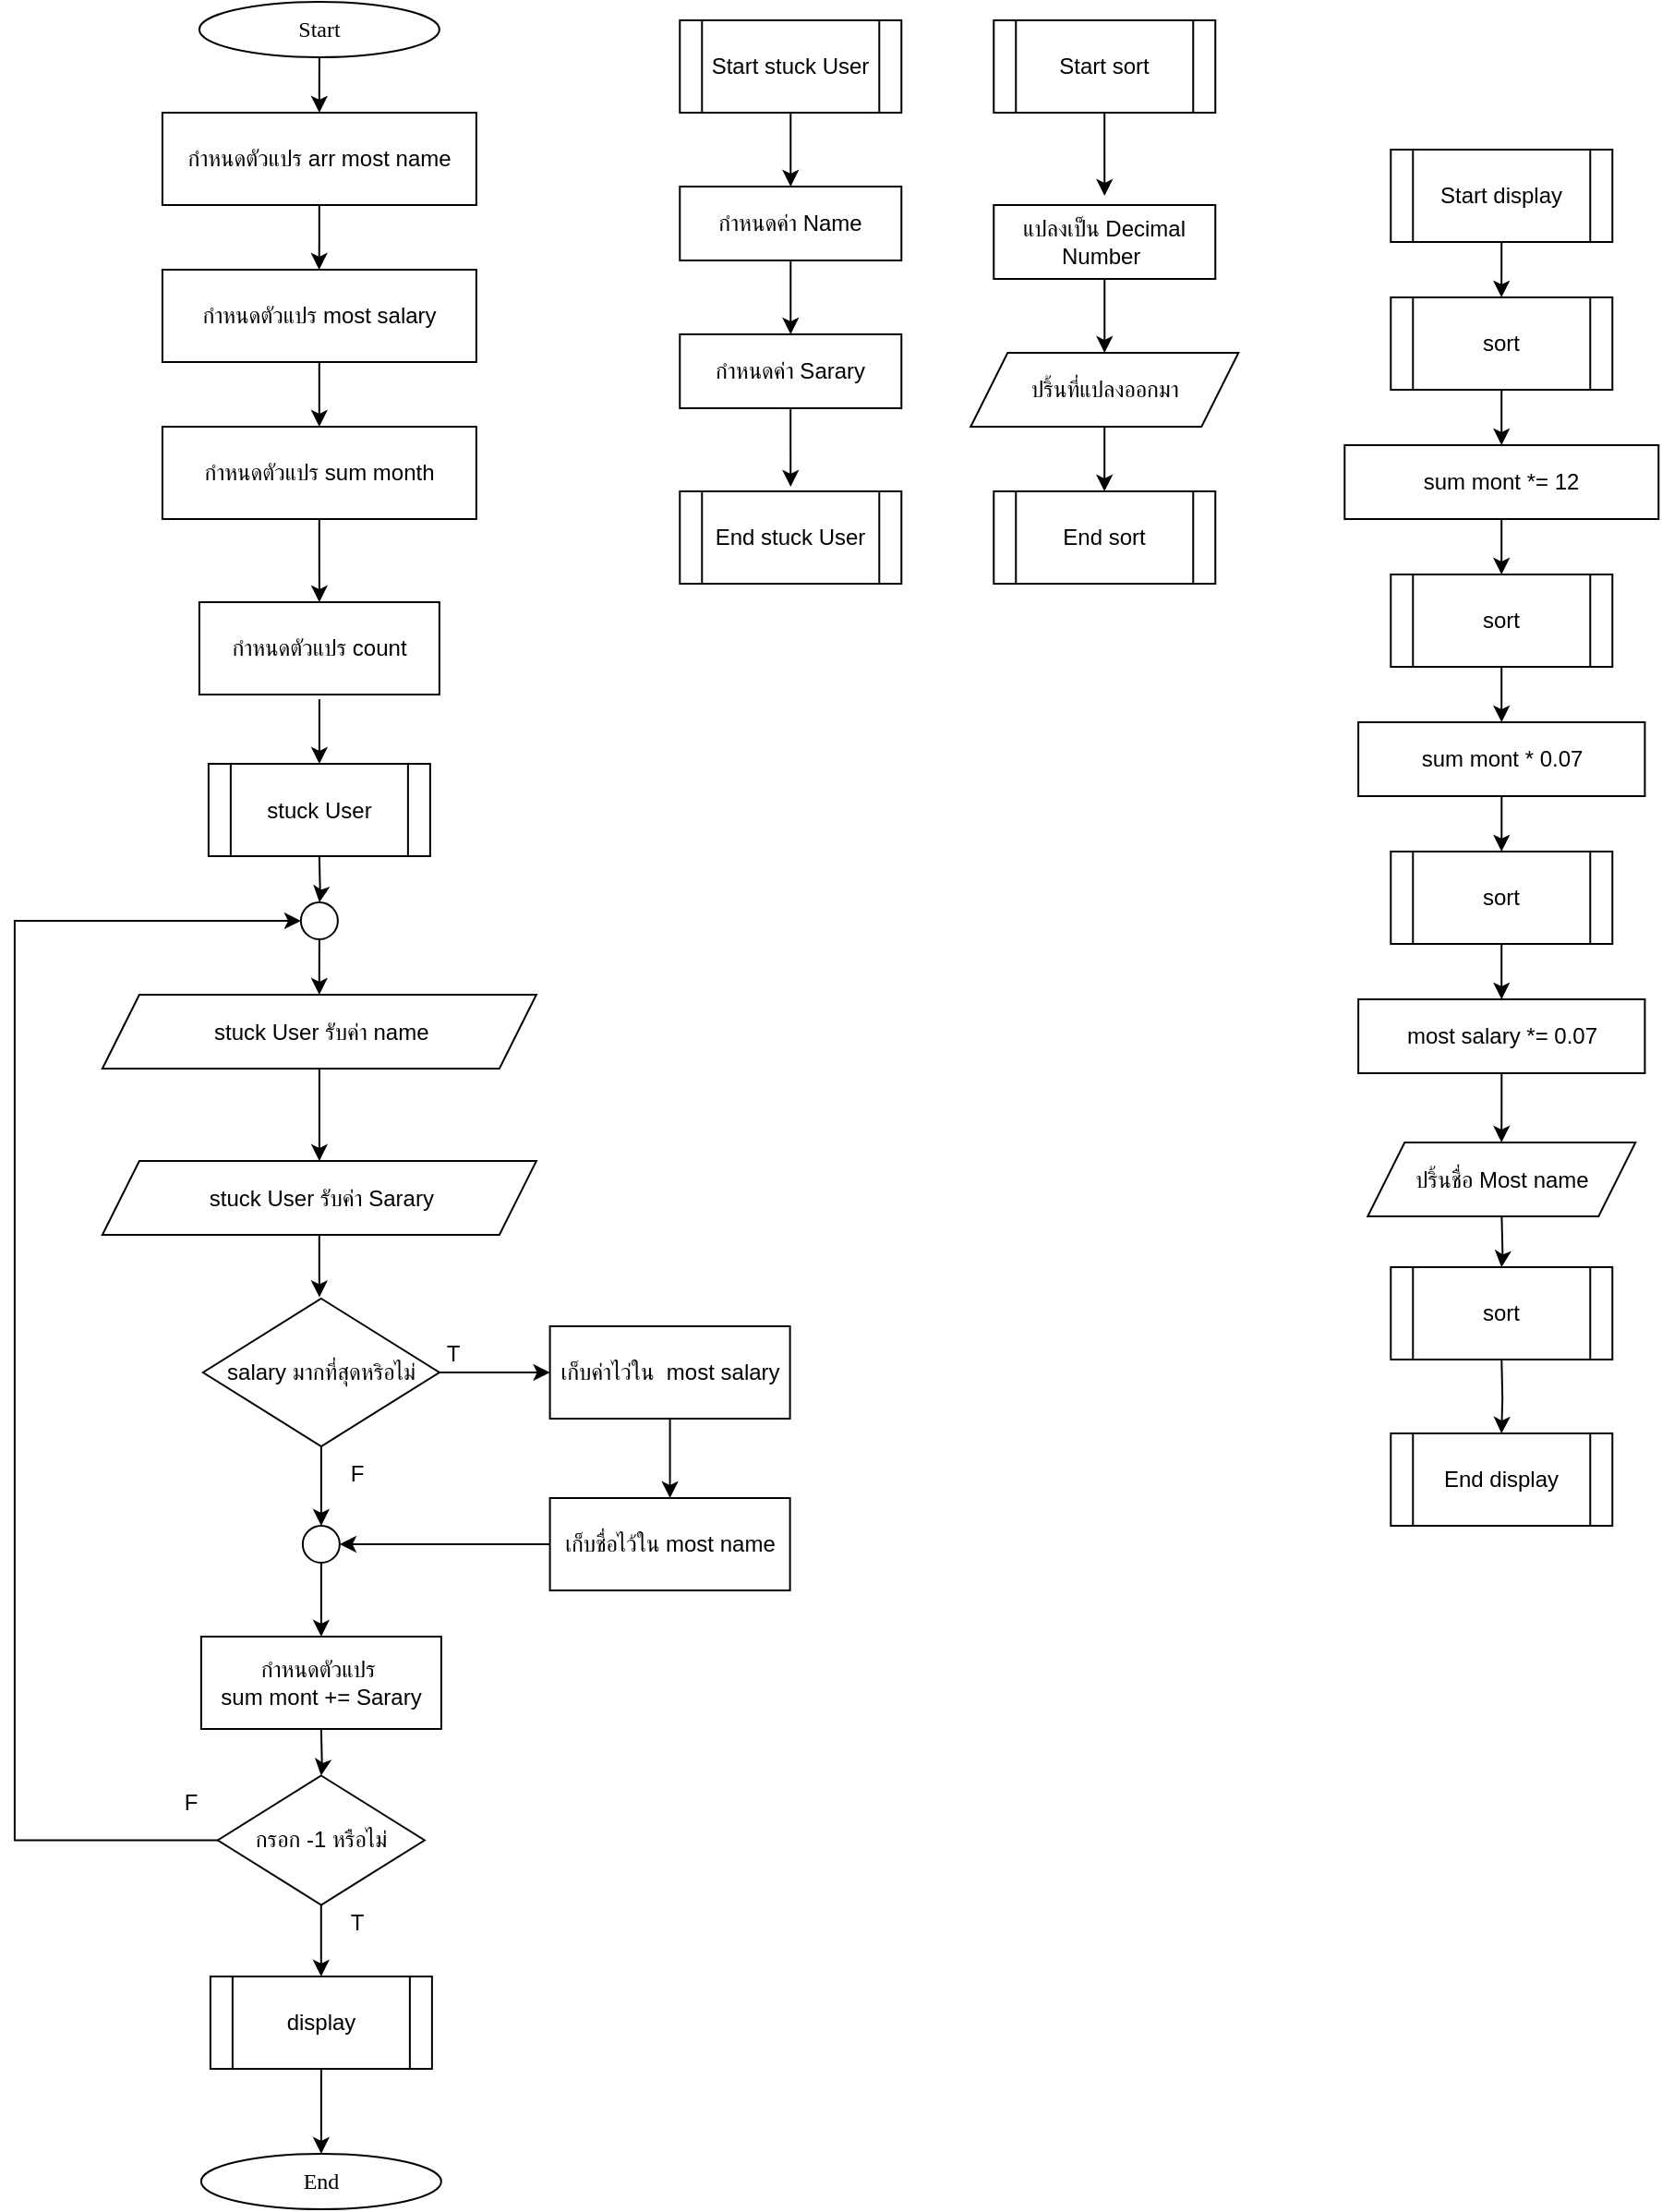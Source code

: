<mxfile version="25.0.3">
  <diagram name="Page-1" id="mBXZbjz779aYxBfMj05S">
    <mxGraphModel dx="2934" dy="2230" grid="1" gridSize="10" guides="1" tooltips="1" connect="1" arrows="1" fold="1" page="1" pageScale="1" pageWidth="850" pageHeight="1100" math="0" shadow="0">
      <root>
        <mxCell id="0" />
        <mxCell id="1" parent="0" />
        <mxCell id="9Kg9-wG0B773OV2p_4Ai-1" value="" style="edgeStyle=orthogonalEdgeStyle;rounded=0;orthogonalLoop=1;jettySize=auto;html=1;" parent="1" source="9Kg9-wG0B773OV2p_4Ai-2" target="9Kg9-wG0B773OV2p_4Ai-4" edge="1">
          <mxGeometry relative="1" as="geometry" />
        </mxCell>
        <mxCell id="9Kg9-wG0B773OV2p_4Ai-2" value="Start stuck User" style="shape=process;whiteSpace=wrap;html=1;backgroundOutline=1;" parent="1" vertex="1">
          <mxGeometry x="-369.86" y="-960" width="120" height="50" as="geometry" />
        </mxCell>
        <mxCell id="9Kg9-wG0B773OV2p_4Ai-3" value="" style="edgeStyle=orthogonalEdgeStyle;rounded=0;orthogonalLoop=1;jettySize=auto;html=1;" parent="1" source="9Kg9-wG0B773OV2p_4Ai-4" target="9Kg9-wG0B773OV2p_4Ai-6" edge="1">
          <mxGeometry relative="1" as="geometry" />
        </mxCell>
        <mxCell id="9Kg9-wG0B773OV2p_4Ai-4" value="กำหนดค่า Name" style="rounded=0;whiteSpace=wrap;html=1;" parent="1" vertex="1">
          <mxGeometry x="-369.86" y="-870" width="120" height="40" as="geometry" />
        </mxCell>
        <mxCell id="9Kg9-wG0B773OV2p_4Ai-5" value="" style="edgeStyle=orthogonalEdgeStyle;rounded=0;orthogonalLoop=1;jettySize=auto;html=1;" parent="1" source="9Kg9-wG0B773OV2p_4Ai-6" edge="1">
          <mxGeometry relative="1" as="geometry">
            <mxPoint x="-309.86" y="-707.5" as="targetPoint" />
          </mxGeometry>
        </mxCell>
        <mxCell id="9Kg9-wG0B773OV2p_4Ai-6" value="กำหนดค่า Sarary" style="rounded=0;whiteSpace=wrap;html=1;" parent="1" vertex="1">
          <mxGeometry x="-369.86" y="-790" width="120" height="40" as="geometry" />
        </mxCell>
        <mxCell id="9Kg9-wG0B773OV2p_4Ai-7" value="End stuck User" style="shape=process;whiteSpace=wrap;html=1;backgroundOutline=1;" parent="1" vertex="1">
          <mxGeometry x="-369.86" y="-705" width="120" height="50" as="geometry" />
        </mxCell>
        <mxCell id="9Kg9-wG0B773OV2p_4Ai-8" value="" style="edgeStyle=orthogonalEdgeStyle;rounded=0;orthogonalLoop=1;jettySize=auto;html=1;" parent="1" source="9Kg9-wG0B773OV2p_4Ai-9" edge="1">
          <mxGeometry relative="1" as="geometry">
            <mxPoint x="-565.06" y="-910" as="targetPoint" />
          </mxGeometry>
        </mxCell>
        <mxCell id="9Kg9-wG0B773OV2p_4Ai-9" value="&lt;font data-font-src=&quot;https://fonts.googleapis.com/css?family=Sarabun&quot; face=&quot;Sarabun&quot;&gt;Start&lt;/font&gt;" style="ellipse;whiteSpace=wrap;html=1;" parent="1" vertex="1">
          <mxGeometry x="-630.06" y="-970" width="130" height="30" as="geometry" />
        </mxCell>
        <mxCell id="9Kg9-wG0B773OV2p_4Ai-10" value="stuck User" style="shape=process;whiteSpace=wrap;html=1;backgroundOutline=1;" parent="1" vertex="1">
          <mxGeometry x="-625.06" y="-557.5" width="120" height="50" as="geometry" />
        </mxCell>
        <mxCell id="9Kg9-wG0B773OV2p_4Ai-11" value="" style="edgeStyle=orthogonalEdgeStyle;rounded=0;orthogonalLoop=1;jettySize=auto;html=1;" parent="1" source="9Kg9-wG0B773OV2p_4Ai-12" edge="1">
          <mxGeometry relative="1" as="geometry">
            <mxPoint x="-139.853" y="-864.999" as="targetPoint" />
          </mxGeometry>
        </mxCell>
        <mxCell id="9Kg9-wG0B773OV2p_4Ai-12" value="Start sort" style="shape=process;whiteSpace=wrap;html=1;backgroundOutline=1;" parent="1" vertex="1">
          <mxGeometry x="-199.86" y="-960" width="120" height="50" as="geometry" />
        </mxCell>
        <mxCell id="9Kg9-wG0B773OV2p_4Ai-13" value="" style="edgeStyle=orthogonalEdgeStyle;rounded=0;orthogonalLoop=1;jettySize=auto;html=1;" parent="1" edge="1">
          <mxGeometry relative="1" as="geometry">
            <mxPoint x="-565.06" y="-592.5" as="sourcePoint" />
            <mxPoint x="-565.06" y="-557.5" as="targetPoint" />
          </mxGeometry>
        </mxCell>
        <mxCell id="9Kg9-wG0B773OV2p_4Ai-16" value="กำหนดตัวแปร count" style="rounded=0;whiteSpace=wrap;html=1;" parent="1" vertex="1">
          <mxGeometry x="-630.06" y="-645" width="130" height="50" as="geometry" />
        </mxCell>
        <mxCell id="9Kg9-wG0B773OV2p_4Ai-20" value="" style="edgeStyle=orthogonalEdgeStyle;rounded=0;orthogonalLoop=1;jettySize=auto;html=1;" parent="1" source="9Kg9-wG0B773OV2p_4Ai-21" edge="1">
          <mxGeometry relative="1" as="geometry">
            <mxPoint x="-565.06" y="-645.0" as="targetPoint" />
          </mxGeometry>
        </mxCell>
        <mxCell id="9Kg9-wG0B773OV2p_4Ai-21" value="กำหนดตัวแปร sum month" style="rounded=0;whiteSpace=wrap;html=1;" parent="1" vertex="1">
          <mxGeometry x="-650.06" y="-740" width="170" height="50" as="geometry" />
        </mxCell>
        <mxCell id="9Kg9-wG0B773OV2p_4Ai-23" value="กำหนดตัวแปร&amp;nbsp;&lt;div&gt;sum mont += Sarary&lt;/div&gt;" style="rounded=0;whiteSpace=wrap;html=1;" parent="1" vertex="1">
          <mxGeometry x="-629.06" y="-85" width="130" height="50" as="geometry" />
        </mxCell>
        <mxCell id="9Kg9-wG0B773OV2p_4Ai-24" value="" style="edgeStyle=orthogonalEdgeStyle;rounded=0;orthogonalLoop=1;jettySize=auto;html=1;" parent="1" source="9Kg9-wG0B773OV2p_4Ai-25" target="9Kg9-wG0B773OV2p_4Ai-47" edge="1">
          <mxGeometry relative="1" as="geometry" />
        </mxCell>
        <mxCell id="9Kg9-wG0B773OV2p_4Ai-25" value="แปลงเป็น&amp;nbsp;Decimal Number&amp;nbsp;" style="rounded=0;whiteSpace=wrap;html=1;" parent="1" vertex="1">
          <mxGeometry x="-199.86" y="-860" width="120" height="40" as="geometry" />
        </mxCell>
        <mxCell id="9Kg9-wG0B773OV2p_4Ai-26" value="End sort" style="shape=process;whiteSpace=wrap;html=1;backgroundOutline=1;" parent="1" vertex="1">
          <mxGeometry x="-199.86" y="-705" width="120" height="50" as="geometry" />
        </mxCell>
        <mxCell id="9Kg9-wG0B773OV2p_4Ai-27" value="" style="edgeStyle=orthogonalEdgeStyle;rounded=0;orthogonalLoop=1;jettySize=auto;html=1;" parent="1" source="9Kg9-wG0B773OV2p_4Ai-28" edge="1">
          <mxGeometry relative="1" as="geometry">
            <mxPoint x="75.071" y="-810" as="targetPoint" />
          </mxGeometry>
        </mxCell>
        <mxCell id="9Kg9-wG0B773OV2p_4Ai-28" value="Start display" style="shape=process;whiteSpace=wrap;html=1;backgroundOutline=1;" parent="1" vertex="1">
          <mxGeometry x="15.14" y="-890" width="120" height="50" as="geometry" />
        </mxCell>
        <mxCell id="9Kg9-wG0B773OV2p_4Ai-29" value="" style="edgeStyle=orthogonalEdgeStyle;rounded=0;orthogonalLoop=1;jettySize=auto;html=1;" parent="1" target="9Kg9-wG0B773OV2p_4Ai-35" edge="1">
          <mxGeometry relative="1" as="geometry">
            <mxPoint x="-565.06" y="-507" as="sourcePoint" />
          </mxGeometry>
        </mxCell>
        <mxCell id="9Kg9-wG0B773OV2p_4Ai-30" value="" style="edgeStyle=orthogonalEdgeStyle;rounded=0;orthogonalLoop=1;jettySize=auto;html=1;" parent="1" source="9Kg9-wG0B773OV2p_4Ai-31" target="9Kg9-wG0B773OV2p_4Ai-33" edge="1">
          <mxGeometry relative="1" as="geometry" />
        </mxCell>
        <mxCell id="9Kg9-wG0B773OV2p_4Ai-31" value="&amp;nbsp;stuck User รับค่า name" style="shape=parallelogram;perimeter=parallelogramPerimeter;whiteSpace=wrap;html=1;fixedSize=1;" parent="1" vertex="1">
          <mxGeometry x="-682.56" y="-432.5" width="235" height="40" as="geometry" />
        </mxCell>
        <mxCell id="9Kg9-wG0B773OV2p_4Ai-32" value="" style="edgeStyle=orthogonalEdgeStyle;rounded=0;orthogonalLoop=1;jettySize=auto;html=1;" parent="1" source="9Kg9-wG0B773OV2p_4Ai-33" edge="1">
          <mxGeometry relative="1" as="geometry">
            <mxPoint x="-565.06" y="-268.75" as="targetPoint" />
          </mxGeometry>
        </mxCell>
        <mxCell id="9Kg9-wG0B773OV2p_4Ai-33" value="&amp;nbsp;stuck User รับค่า Sarary" style="shape=parallelogram;perimeter=parallelogramPerimeter;whiteSpace=wrap;html=1;fixedSize=1;" parent="1" vertex="1">
          <mxGeometry x="-682.56" y="-342.5" width="235" height="40" as="geometry" />
        </mxCell>
        <mxCell id="9Kg9-wG0B773OV2p_4Ai-34" value="" style="edgeStyle=orthogonalEdgeStyle;rounded=0;orthogonalLoop=1;jettySize=auto;html=1;" parent="1" source="9Kg9-wG0B773OV2p_4Ai-35" target="9Kg9-wG0B773OV2p_4Ai-31" edge="1">
          <mxGeometry relative="1" as="geometry" />
        </mxCell>
        <mxCell id="9Kg9-wG0B773OV2p_4Ai-35" value="" style="ellipse;whiteSpace=wrap;html=1;aspect=fixed;" parent="1" vertex="1">
          <mxGeometry x="-575.06" y="-482.5" width="20" height="20" as="geometry" />
        </mxCell>
        <mxCell id="9Kg9-wG0B773OV2p_4Ai-36" value="" style="edgeStyle=orthogonalEdgeStyle;rounded=0;orthogonalLoop=1;jettySize=auto;html=1;" parent="1" source="9Kg9-wG0B773OV2p_4Ai-38" target="9Kg9-wG0B773OV2p_4Ai-41" edge="1">
          <mxGeometry relative="1" as="geometry" />
        </mxCell>
        <mxCell id="9Kg9-wG0B773OV2p_4Ai-37" style="edgeStyle=orthogonalEdgeStyle;rounded=0;orthogonalLoop=1;jettySize=auto;html=1;entryX=0;entryY=0.5;entryDx=0;entryDy=0;" parent="1" source="9Kg9-wG0B773OV2p_4Ai-38" target="9Kg9-wG0B773OV2p_4Ai-35" edge="1">
          <mxGeometry relative="1" as="geometry">
            <Array as="points">
              <mxPoint x="-730.06" y="25" />
              <mxPoint x="-730.06" y="-472" />
            </Array>
          </mxGeometry>
        </mxCell>
        <mxCell id="9Kg9-wG0B773OV2p_4Ai-38" value="กรอก -1 หรือไม่" style="rhombus;whiteSpace=wrap;html=1;" parent="1" vertex="1">
          <mxGeometry x="-620.06" y="-9.75" width="112" height="70" as="geometry" />
        </mxCell>
        <mxCell id="9Kg9-wG0B773OV2p_4Ai-39" value="" style="edgeStyle=orthogonalEdgeStyle;rounded=0;orthogonalLoop=1;jettySize=auto;html=1;" parent="1" target="9Kg9-wG0B773OV2p_4Ai-38" edge="1">
          <mxGeometry relative="1" as="geometry">
            <mxPoint x="-564.06" y="-34.75" as="sourcePoint" />
          </mxGeometry>
        </mxCell>
        <mxCell id="9Kg9-wG0B773OV2p_4Ai-40" value="" style="edgeStyle=orthogonalEdgeStyle;rounded=0;orthogonalLoop=1;jettySize=auto;html=1;" parent="1" source="9Kg9-wG0B773OV2p_4Ai-41" target="9Kg9-wG0B773OV2p_4Ai-70" edge="1">
          <mxGeometry relative="1" as="geometry" />
        </mxCell>
        <mxCell id="9Kg9-wG0B773OV2p_4Ai-41" value="display" style="shape=process;whiteSpace=wrap;html=1;backgroundOutline=1;" parent="1" vertex="1">
          <mxGeometry x="-624.06" y="99" width="120" height="50" as="geometry" />
        </mxCell>
        <mxCell id="9Kg9-wG0B773OV2p_4Ai-44" value="" style="edgeStyle=orthogonalEdgeStyle;rounded=0;orthogonalLoop=1;jettySize=auto;html=1;" parent="1" source="9Kg9-wG0B773OV2p_4Ai-45" target="9Kg9-wG0B773OV2p_4Ai-49" edge="1">
          <mxGeometry relative="1" as="geometry" />
        </mxCell>
        <mxCell id="9Kg9-wG0B773OV2p_4Ai-45" value="sort" style="shape=process;whiteSpace=wrap;html=1;backgroundOutline=1;" parent="1" vertex="1">
          <mxGeometry x="15.14" y="-810" width="120" height="50" as="geometry" />
        </mxCell>
        <mxCell id="9Kg9-wG0B773OV2p_4Ai-46" value="" style="edgeStyle=orthogonalEdgeStyle;rounded=0;orthogonalLoop=1;jettySize=auto;html=1;" parent="1" source="9Kg9-wG0B773OV2p_4Ai-47" target="9Kg9-wG0B773OV2p_4Ai-26" edge="1">
          <mxGeometry relative="1" as="geometry" />
        </mxCell>
        <mxCell id="9Kg9-wG0B773OV2p_4Ai-47" value="ปริ้นที่แปลงออกมา" style="shape=parallelogram;perimeter=parallelogramPerimeter;whiteSpace=wrap;html=1;fixedSize=1;" parent="1" vertex="1">
          <mxGeometry x="-212.36" y="-780" width="145" height="40" as="geometry" />
        </mxCell>
        <mxCell id="9Kg9-wG0B773OV2p_4Ai-48" value="" style="edgeStyle=orthogonalEdgeStyle;rounded=0;orthogonalLoop=1;jettySize=auto;html=1;" parent="1" source="9Kg9-wG0B773OV2p_4Ai-49" target="9Kg9-wG0B773OV2p_4Ai-51" edge="1">
          <mxGeometry relative="1" as="geometry" />
        </mxCell>
        <mxCell id="9Kg9-wG0B773OV2p_4Ai-49" value="sum mont&amp;nbsp;*= 12" style="rounded=0;whiteSpace=wrap;html=1;" parent="1" vertex="1">
          <mxGeometry x="-9.86" y="-730" width="170" height="40" as="geometry" />
        </mxCell>
        <mxCell id="9Kg9-wG0B773OV2p_4Ai-50" value="" style="edgeStyle=orthogonalEdgeStyle;rounded=0;orthogonalLoop=1;jettySize=auto;html=1;" parent="1" source="9Kg9-wG0B773OV2p_4Ai-51" target="9Kg9-wG0B773OV2p_4Ai-66" edge="1">
          <mxGeometry relative="1" as="geometry" />
        </mxCell>
        <mxCell id="9Kg9-wG0B773OV2p_4Ai-51" value="sort" style="shape=process;whiteSpace=wrap;html=1;backgroundOutline=1;" parent="1" vertex="1">
          <mxGeometry x="15.14" y="-660" width="120" height="50" as="geometry" />
        </mxCell>
        <mxCell id="9Kg9-wG0B773OV2p_4Ai-52" value="" style="edgeStyle=orthogonalEdgeStyle;rounded=0;orthogonalLoop=1;jettySize=auto;html=1;" parent="1" source="9Kg9-wG0B773OV2p_4Ai-53" target="9Kg9-wG0B773OV2p_4Ai-21" edge="1">
          <mxGeometry relative="1" as="geometry" />
        </mxCell>
        <mxCell id="9Kg9-wG0B773OV2p_4Ai-53" value="กำหนดตัวแปร most salary" style="rounded=0;whiteSpace=wrap;html=1;" parent="1" vertex="1">
          <mxGeometry x="-650.06" y="-825" width="170" height="50" as="geometry" />
        </mxCell>
        <mxCell id="9j8T2dTlWMT_jE3Mm3E3-2" value="" style="edgeStyle=orthogonalEdgeStyle;rounded=0;orthogonalLoop=1;jettySize=auto;html=1;" edge="1" parent="1" source="9Kg9-wG0B773OV2p_4Ai-55" target="9j8T2dTlWMT_jE3Mm3E3-1">
          <mxGeometry relative="1" as="geometry" />
        </mxCell>
        <mxCell id="9Kg9-wG0B773OV2p_4Ai-55" value="เก็บค่าไว่ใน&amp;nbsp; most salary" style="rounded=0;whiteSpace=wrap;html=1;" parent="1" vertex="1">
          <mxGeometry x="-440.2" y="-253" width="130" height="50" as="geometry" />
        </mxCell>
        <mxCell id="9Kg9-wG0B773OV2p_4Ai-56" value="" style="edgeStyle=orthogonalEdgeStyle;rounded=0;orthogonalLoop=1;jettySize=auto;html=1;" parent="1" source="9Kg9-wG0B773OV2p_4Ai-58" target="9Kg9-wG0B773OV2p_4Ai-55" edge="1">
          <mxGeometry relative="1" as="geometry" />
        </mxCell>
        <mxCell id="9Kg9-wG0B773OV2p_4Ai-57" value="" style="edgeStyle=orthogonalEdgeStyle;rounded=0;orthogonalLoop=1;jettySize=auto;html=1;" parent="1" source="9Kg9-wG0B773OV2p_4Ai-58" target="9Kg9-wG0B773OV2p_4Ai-60" edge="1">
          <mxGeometry relative="1" as="geometry" />
        </mxCell>
        <mxCell id="9Kg9-wG0B773OV2p_4Ai-58" value="salary มากที่สุดหริอไม่" style="rhombus;whiteSpace=wrap;html=1;" parent="1" vertex="1">
          <mxGeometry x="-628.06" y="-268" width="128" height="80" as="geometry" />
        </mxCell>
        <mxCell id="9Kg9-wG0B773OV2p_4Ai-59" style="edgeStyle=orthogonalEdgeStyle;rounded=0;orthogonalLoop=1;jettySize=auto;html=1;entryX=0.5;entryY=0;entryDx=0;entryDy=0;" parent="1" source="9Kg9-wG0B773OV2p_4Ai-60" target="9Kg9-wG0B773OV2p_4Ai-23" edge="1">
          <mxGeometry relative="1" as="geometry" />
        </mxCell>
        <mxCell id="9Kg9-wG0B773OV2p_4Ai-60" value="" style="ellipse;whiteSpace=wrap;html=1;aspect=fixed;" parent="1" vertex="1">
          <mxGeometry x="-574.06" y="-145" width="20" height="20" as="geometry" />
        </mxCell>
        <mxCell id="9Kg9-wG0B773OV2p_4Ai-61" value="T" style="text;html=1;align=center;verticalAlign=middle;resizable=0;points=[];autosize=1;strokeColor=none;fillColor=none;" parent="1" vertex="1">
          <mxGeometry x="-560.06" y="55" width="30" height="30" as="geometry" />
        </mxCell>
        <mxCell id="9Kg9-wG0B773OV2p_4Ai-62" value="F" style="text;html=1;align=center;verticalAlign=middle;resizable=0;points=[];autosize=1;strokeColor=none;fillColor=none;" parent="1" vertex="1">
          <mxGeometry x="-650.06" y="-9.75" width="30" height="30" as="geometry" />
        </mxCell>
        <mxCell id="9Kg9-wG0B773OV2p_4Ai-63" value="T" style="text;html=1;align=center;verticalAlign=middle;resizable=0;points=[];autosize=1;strokeColor=none;fillColor=none;" parent="1" vertex="1">
          <mxGeometry x="-508.06" y="-253" width="30" height="30" as="geometry" />
        </mxCell>
        <mxCell id="9Kg9-wG0B773OV2p_4Ai-64" value="F" style="text;html=1;align=center;verticalAlign=middle;resizable=0;points=[];autosize=1;strokeColor=none;fillColor=none;" parent="1" vertex="1">
          <mxGeometry x="-560.06" y="-188" width="30" height="30" as="geometry" />
        </mxCell>
        <mxCell id="9Kg9-wG0B773OV2p_4Ai-65" value="" style="edgeStyle=orthogonalEdgeStyle;rounded=0;orthogonalLoop=1;jettySize=auto;html=1;" parent="1" source="9Kg9-wG0B773OV2p_4Ai-66" target="9Kg9-wG0B773OV2p_4Ai-68" edge="1">
          <mxGeometry relative="1" as="geometry" />
        </mxCell>
        <mxCell id="9Kg9-wG0B773OV2p_4Ai-66" value="sum mont&amp;nbsp;* 0.07" style="rounded=0;whiteSpace=wrap;html=1;" parent="1" vertex="1">
          <mxGeometry x="-2.43" y="-580" width="155.14" height="40" as="geometry" />
        </mxCell>
        <mxCell id="9Kg9-wG0B773OV2p_4Ai-67" value="" style="edgeStyle=orthogonalEdgeStyle;rounded=0;orthogonalLoop=1;jettySize=auto;html=1;" parent="1" target="9Kg9-wG0B773OV2p_4Ai-69" edge="1">
          <mxGeometry relative="1" as="geometry">
            <mxPoint x="75.14" y="-235" as="sourcePoint" />
          </mxGeometry>
        </mxCell>
        <mxCell id="9j8T2dTlWMT_jE3Mm3E3-7" value="" style="edgeStyle=orthogonalEdgeStyle;rounded=0;orthogonalLoop=1;jettySize=auto;html=1;" edge="1" parent="1" source="9Kg9-wG0B773OV2p_4Ai-68" target="9j8T2dTlWMT_jE3Mm3E3-6">
          <mxGeometry relative="1" as="geometry" />
        </mxCell>
        <mxCell id="9Kg9-wG0B773OV2p_4Ai-68" value="sort" style="shape=process;whiteSpace=wrap;html=1;backgroundOutline=1;" parent="1" vertex="1">
          <mxGeometry x="15.14" y="-510" width="120" height="50" as="geometry" />
        </mxCell>
        <mxCell id="9Kg9-wG0B773OV2p_4Ai-69" value="End display" style="shape=process;whiteSpace=wrap;html=1;backgroundOutline=1;" parent="1" vertex="1">
          <mxGeometry x="15.14" y="-195" width="120" height="50" as="geometry" />
        </mxCell>
        <mxCell id="9Kg9-wG0B773OV2p_4Ai-70" value="&lt;font data-font-src=&quot;https://fonts.googleapis.com/css?family=Sarabun&quot; face=&quot;Sarabun&quot;&gt;End&lt;/font&gt;" style="ellipse;whiteSpace=wrap;html=1;" parent="1" vertex="1">
          <mxGeometry x="-629.06" y="195" width="130" height="30" as="geometry" />
        </mxCell>
        <mxCell id="9j8T2dTlWMT_jE3Mm3E3-5" style="edgeStyle=orthogonalEdgeStyle;rounded=0;orthogonalLoop=1;jettySize=auto;html=1;entryX=1;entryY=0.5;entryDx=0;entryDy=0;" edge="1" parent="1" source="9j8T2dTlWMT_jE3Mm3E3-1" target="9Kg9-wG0B773OV2p_4Ai-60">
          <mxGeometry relative="1" as="geometry" />
        </mxCell>
        <mxCell id="9j8T2dTlWMT_jE3Mm3E3-1" value="เก็บชื่อไว้ใน most name" style="rounded=0;whiteSpace=wrap;html=1;" vertex="1" parent="1">
          <mxGeometry x="-440.2" y="-160" width="130" height="50" as="geometry" />
        </mxCell>
        <mxCell id="9j8T2dTlWMT_jE3Mm3E3-3" value="" style="edgeStyle=orthogonalEdgeStyle;rounded=0;orthogonalLoop=1;jettySize=auto;html=1;" edge="1" source="9j8T2dTlWMT_jE3Mm3E3-4" parent="1">
          <mxGeometry relative="1" as="geometry">
            <mxPoint x="-565.2" y="-825" as="targetPoint" />
          </mxGeometry>
        </mxCell>
        <mxCell id="9j8T2dTlWMT_jE3Mm3E3-4" value="กำหนดตัวแปร arr most name" style="rounded=0;whiteSpace=wrap;html=1;" vertex="1" parent="1">
          <mxGeometry x="-650.06" y="-910" width="170" height="50" as="geometry" />
        </mxCell>
        <mxCell id="9j8T2dTlWMT_jE3Mm3E3-9" value="" style="edgeStyle=orthogonalEdgeStyle;rounded=0;orthogonalLoop=1;jettySize=auto;html=1;" edge="1" parent="1" target="9j8T2dTlWMT_jE3Mm3E3-8">
          <mxGeometry relative="1" as="geometry">
            <mxPoint x="75.2" y="-312.5" as="sourcePoint" />
          </mxGeometry>
        </mxCell>
        <mxCell id="9j8T2dTlWMT_jE3Mm3E3-11" value="" style="edgeStyle=orthogonalEdgeStyle;rounded=0;orthogonalLoop=1;jettySize=auto;html=1;" edge="1" parent="1" source="9j8T2dTlWMT_jE3Mm3E3-6" target="9j8T2dTlWMT_jE3Mm3E3-10">
          <mxGeometry relative="1" as="geometry" />
        </mxCell>
        <mxCell id="9j8T2dTlWMT_jE3Mm3E3-6" value="most salary *= 0.07" style="rounded=0;whiteSpace=wrap;html=1;" vertex="1" parent="1">
          <mxGeometry x="-2.43" y="-430" width="155.14" height="40" as="geometry" />
        </mxCell>
        <mxCell id="9j8T2dTlWMT_jE3Mm3E3-8" value="sort" style="shape=process;whiteSpace=wrap;html=1;backgroundOutline=1;" vertex="1" parent="1">
          <mxGeometry x="15.14" y="-285" width="120" height="50" as="geometry" />
        </mxCell>
        <mxCell id="9j8T2dTlWMT_jE3Mm3E3-10" value="ปริ้นชื่อ Most name" style="shape=parallelogram;perimeter=parallelogramPerimeter;whiteSpace=wrap;html=1;fixedSize=1;" vertex="1" parent="1">
          <mxGeometry x="2.64" y="-352.5" width="145" height="40" as="geometry" />
        </mxCell>
      </root>
    </mxGraphModel>
  </diagram>
</mxfile>
